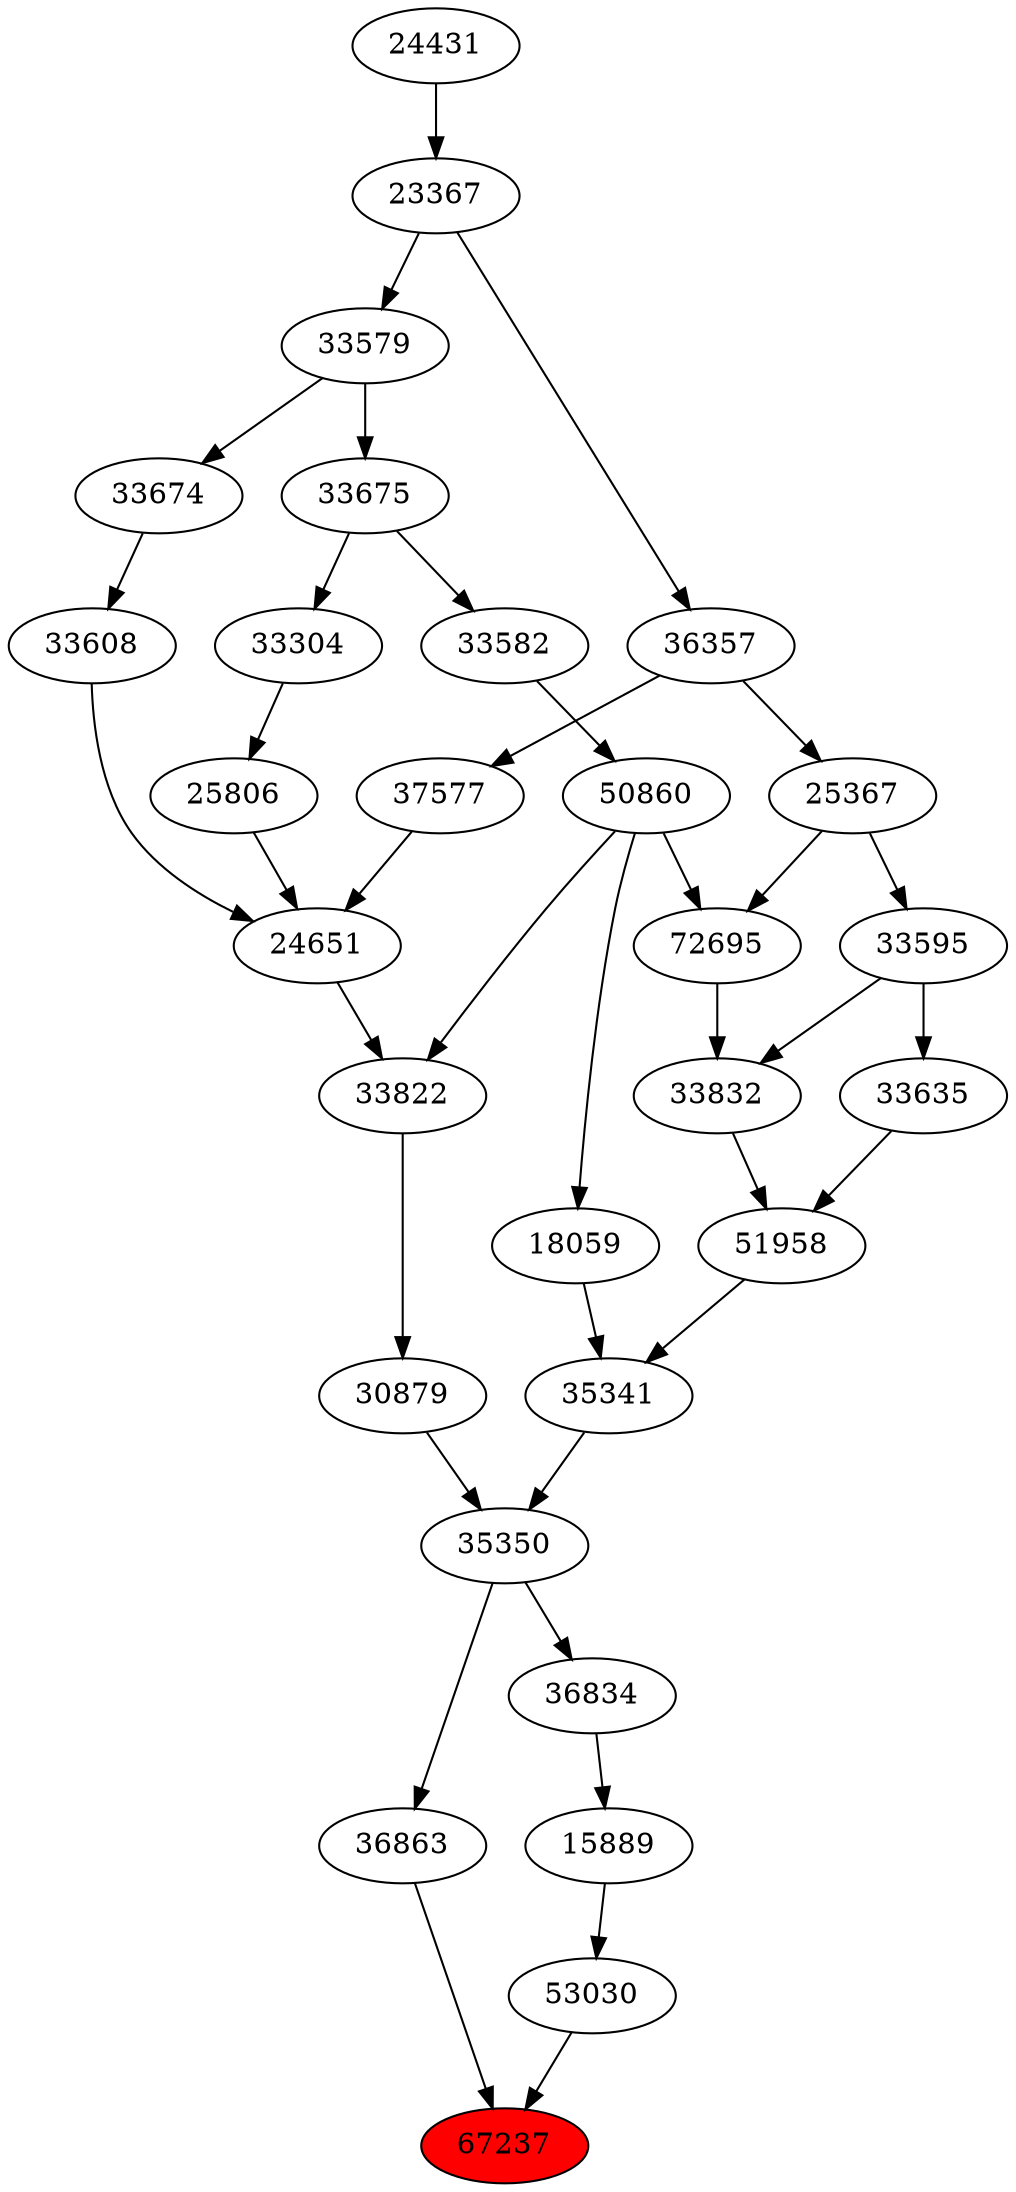 strict digraph{ 
67237 [label="67237" fillcolor=red style=filled]
36863 -> 67237
53030 -> 67237
36863 [label="36863"]
35350 -> 36863
53030 [label="53030"]
15889 -> 53030
35350 [label="35350"]
30879 -> 35350
35341 -> 35350
15889 [label="15889"]
36834 -> 15889
30879 [label="30879"]
33822 -> 30879
35341 [label="35341"]
51958 -> 35341
18059 -> 35341
36834 [label="36834"]
35350 -> 36834
33822 [label="33822"]
24651 -> 33822
50860 -> 33822
51958 [label="51958"]
33832 -> 51958
33635 -> 51958
18059 [label="18059"]
50860 -> 18059
24651 [label="24651"]
25806 -> 24651
33608 -> 24651
37577 -> 24651
50860 [label="50860"]
33582 -> 50860
33832 [label="33832"]
72695 -> 33832
33595 -> 33832
33635 [label="33635"]
33595 -> 33635
25806 [label="25806"]
33304 -> 25806
33608 [label="33608"]
33674 -> 33608
37577 [label="37577"]
36357 -> 37577
33582 [label="33582"]
33675 -> 33582
72695 [label="72695"]
50860 -> 72695
25367 -> 72695
33595 [label="33595"]
25367 -> 33595
33304 [label="33304"]
33675 -> 33304
33674 [label="33674"]
33579 -> 33674
36357 [label="36357"]
23367 -> 36357
33675 [label="33675"]
33579 -> 33675
25367 [label="25367"]
36357 -> 25367
33579 [label="33579"]
23367 -> 33579
23367 [label="23367"]
24431 -> 23367
24431 [label="24431"]
}